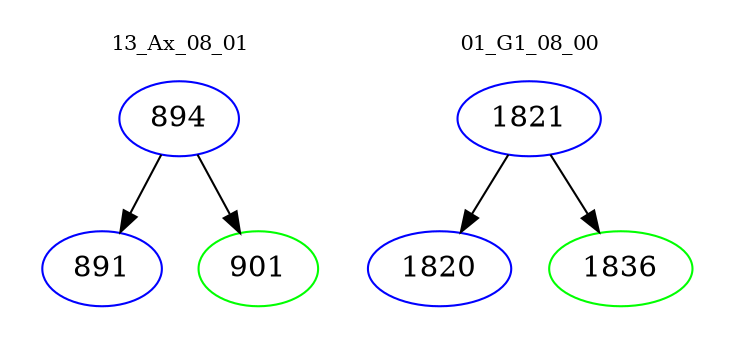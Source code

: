 digraph{
subgraph cluster_0 {
color = white
label = "13_Ax_08_01";
fontsize=10;
T0_894 [label="894", color="blue"]
T0_894 -> T0_891 [color="black"]
T0_891 [label="891", color="blue"]
T0_894 -> T0_901 [color="black"]
T0_901 [label="901", color="green"]
}
subgraph cluster_1 {
color = white
label = "01_G1_08_00";
fontsize=10;
T1_1821 [label="1821", color="blue"]
T1_1821 -> T1_1820 [color="black"]
T1_1820 [label="1820", color="blue"]
T1_1821 -> T1_1836 [color="black"]
T1_1836 [label="1836", color="green"]
}
}
